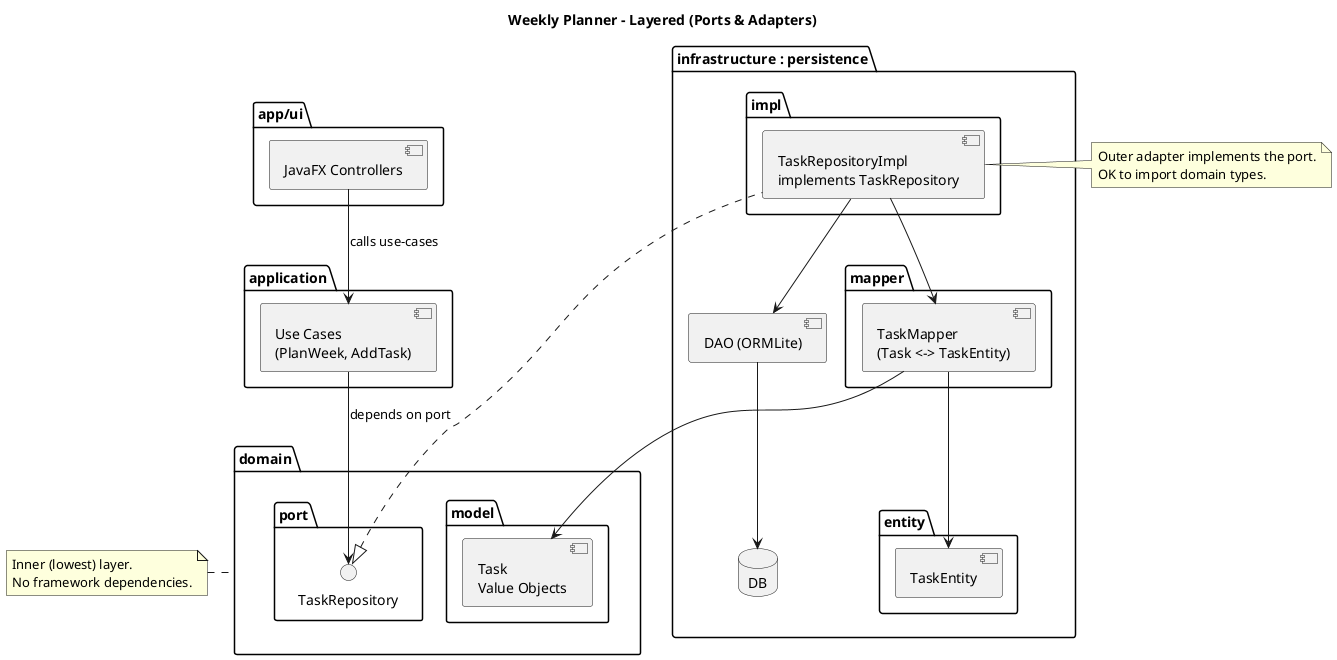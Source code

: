 @startuml
title Weekly Planner – Layered (Ports & Adapters)

package "app/ui" {
    [JavaFX Controllers] as UI
}

package application {
    [Use Cases\n(PlanWeek, AddTask)] as APP
}

package domain {
    package model {
        [Task\nValue Objects] as DOMAIN_MODEL
    }
    package port {
        interface TaskRepository
    }
}

package "infrastructure : persistence" {
    package entity {
        [TaskEntity]
    }
    package mapper {
        [TaskMapper\n(Task <-> TaskEntity)] as TASK_MAPPER
    }
    package impl {
        [TaskRepositoryImpl\nimplements TaskRepository] as REPO_IMPL
    }
    [DAO (ORMLite)]
    database DB
}

UI --> APP : calls use-cases
APP --> TaskRepository : depends on port
TaskRepository <|.. REPO_IMPL
REPO_IMPL --> [DAO (ORMLite)]
[DAO (ORMLite)] --> DB
REPO_IMPL --> TASK_MAPPER
TASK_MAPPER --> DOMAIN_MODEL
TASK_MAPPER --> [TaskEntity]

note left of domain
    Inner (lowest) layer.
    No framework dependencies.
end note

note right of REPO_IMPL
    Outer adapter implements the port.
    OK to import domain types.
end note
@enduml